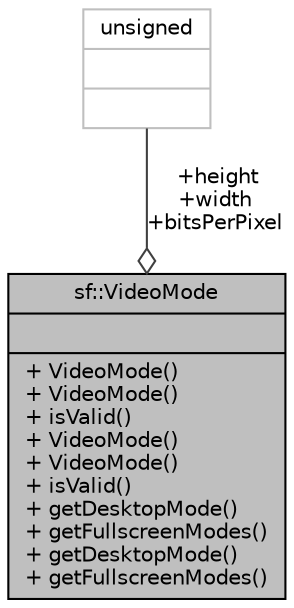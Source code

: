 digraph "sf::VideoMode"
{
 // LATEX_PDF_SIZE
  edge [fontname="Helvetica",fontsize="10",labelfontname="Helvetica",labelfontsize="10"];
  node [fontname="Helvetica",fontsize="10",shape=record];
  Node1 [label="{sf::VideoMode\n||+ VideoMode()\l+ VideoMode()\l+ isValid()\l+ VideoMode()\l+ VideoMode()\l+ isValid()\l+ getDesktopMode()\l+ getFullscreenModes()\l+ getDesktopMode()\l+ getFullscreenModes()\l}",height=0.2,width=0.4,color="black", fillcolor="grey75", style="filled", fontcolor="black",tooltip="VideoMode defines a video mode (width, height, bpp)"];
  Node2 -> Node1 [color="grey25",fontsize="10",style="solid",label=" +height\n+width\n+bitsPerPixel" ,arrowhead="odiamond",fontname="Helvetica"];
  Node2 [label="{unsigned\n||}",height=0.2,width=0.4,color="grey75", fillcolor="white", style="filled",tooltip=" "];
}
